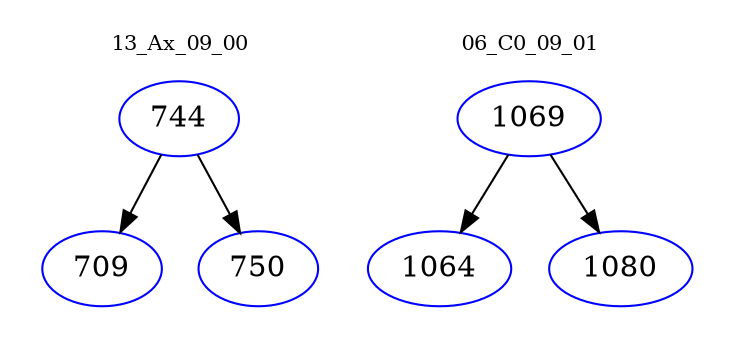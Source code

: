 digraph{
subgraph cluster_0 {
color = white
label = "13_Ax_09_00";
fontsize=10;
T0_744 [label="744", color="blue"]
T0_744 -> T0_709 [color="black"]
T0_709 [label="709", color="blue"]
T0_744 -> T0_750 [color="black"]
T0_750 [label="750", color="blue"]
}
subgraph cluster_1 {
color = white
label = "06_C0_09_01";
fontsize=10;
T1_1069 [label="1069", color="blue"]
T1_1069 -> T1_1064 [color="black"]
T1_1064 [label="1064", color="blue"]
T1_1069 -> T1_1080 [color="black"]
T1_1080 [label="1080", color="blue"]
}
}
